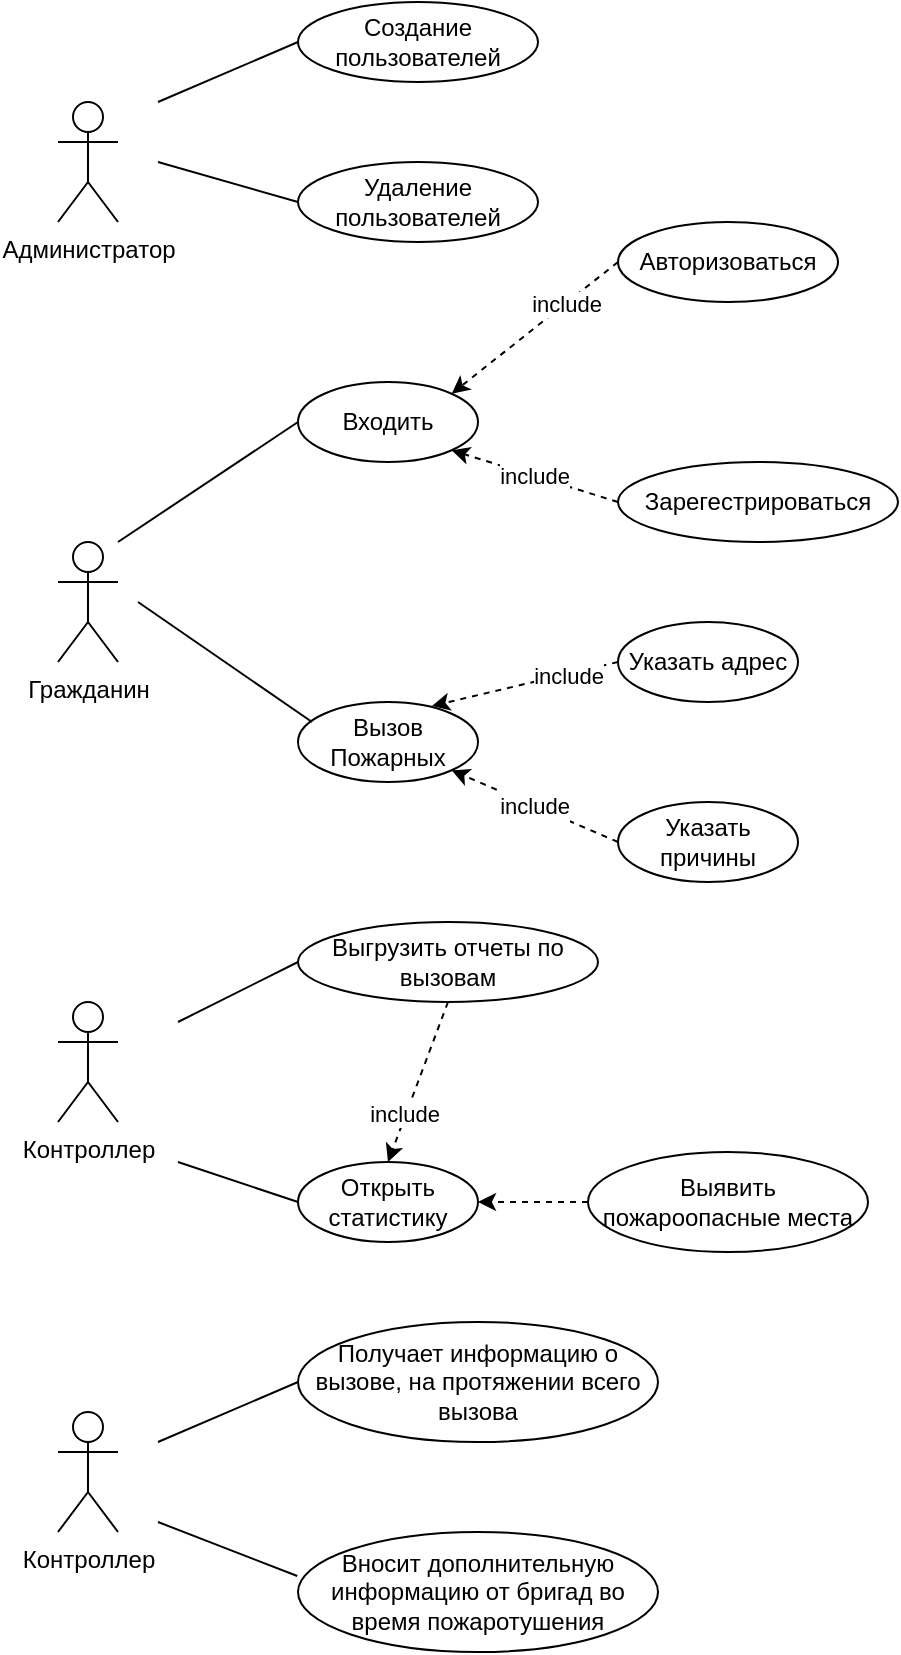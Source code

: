 <mxfile version="17.2.1" type="device"><diagram id="o94YHucLOawZnVTJx4kV" name="Страница 1"><mxGraphModel dx="1038" dy="1818" grid="1" gridSize="10" guides="1" tooltips="1" connect="1" arrows="1" fold="1" page="1" pageScale="1" pageWidth="827" pageHeight="1169" math="0" shadow="0"><root><mxCell id="0"/><mxCell id="1" parent="0"/><mxCell id="mqY6fcJbKHWLycq7MiPL-1" value="Гражданин" style="shape=umlActor;verticalLabelPosition=bottom;verticalAlign=top;html=1;" parent="1" vertex="1"><mxGeometry x="40" y="-850" width="30" height="60" as="geometry"/></mxCell><mxCell id="mqY6fcJbKHWLycq7MiPL-3" value="Входить" style="ellipse;whiteSpace=wrap;html=1;" parent="1" vertex="1"><mxGeometry x="160" y="-930" width="90" height="40" as="geometry"/></mxCell><mxCell id="mqY6fcJbKHWLycq7MiPL-5" value="Вызов Пожарных" style="ellipse;whiteSpace=wrap;html=1;" parent="1" vertex="1"><mxGeometry x="160" y="-770" width="90" height="40" as="geometry"/></mxCell><mxCell id="mqY6fcJbKHWLycq7MiPL-8" value="" style="endArrow=none;html=1;rounded=0;entryX=0;entryY=0.5;entryDx=0;entryDy=0;" parent="1" target="mqY6fcJbKHWLycq7MiPL-3" edge="1"><mxGeometry width="50" height="50" relative="1" as="geometry"><mxPoint x="70" y="-850" as="sourcePoint"/><mxPoint x="120" y="-900" as="targetPoint"/></mxGeometry></mxCell><mxCell id="mqY6fcJbKHWLycq7MiPL-9" value="" style="endArrow=none;html=1;rounded=0;entryX=0.078;entryY=0.25;entryDx=0;entryDy=0;entryPerimeter=0;" parent="1" target="mqY6fcJbKHWLycq7MiPL-5" edge="1"><mxGeometry width="50" height="50" relative="1" as="geometry"><mxPoint x="80" y="-820" as="sourcePoint"/><mxPoint x="150" y="-870" as="targetPoint"/></mxGeometry></mxCell><mxCell id="mqY6fcJbKHWLycq7MiPL-12" value="Авторизоваться" style="ellipse;whiteSpace=wrap;html=1;" parent="1" vertex="1"><mxGeometry x="320" y="-1010" width="110" height="40" as="geometry"/></mxCell><mxCell id="mqY6fcJbKHWLycq7MiPL-13" value="Зарегестрироваться" style="ellipse;whiteSpace=wrap;html=1;" parent="1" vertex="1"><mxGeometry x="320" y="-890" width="140" height="40" as="geometry"/></mxCell><mxCell id="mqY6fcJbKHWLycq7MiPL-15" value="" style="endArrow=classic;html=1;rounded=0;exitX=0;exitY=0.5;exitDx=0;exitDy=0;entryX=1;entryY=0;entryDx=0;entryDy=0;dashed=1;endFill=1;" parent="1" source="mqY6fcJbKHWLycq7MiPL-12" target="mqY6fcJbKHWLycq7MiPL-3" edge="1"><mxGeometry width="50" height="50" relative="1" as="geometry"><mxPoint x="260" y="-930" as="sourcePoint"/><mxPoint x="240" y="-940" as="targetPoint"/></mxGeometry></mxCell><mxCell id="G5s0HXTjqZBqD9w-4RqX-3" value="include" style="edgeLabel;html=1;align=center;verticalAlign=middle;resizable=0;points=[];" parent="mqY6fcJbKHWLycq7MiPL-15" vertex="1" connectable="0"><mxGeometry x="-0.382" relative="1" as="geometry"><mxPoint as="offset"/></mxGeometry></mxCell><mxCell id="mqY6fcJbKHWLycq7MiPL-17" value="include" style="endArrow=classic;html=1;rounded=0;dashed=1;entryX=1;entryY=1;entryDx=0;entryDy=0;exitX=0;exitY=0.5;exitDx=0;exitDy=0;endFill=1;" parent="1" source="mqY6fcJbKHWLycq7MiPL-13" target="mqY6fcJbKHWLycq7MiPL-3" edge="1"><mxGeometry width="50" height="50" relative="1" as="geometry"><mxPoint x="330" y="-600" as="sourcePoint"/><mxPoint x="380" y="-650" as="targetPoint"/></mxGeometry></mxCell><mxCell id="mqY6fcJbKHWLycq7MiPL-18" value="Указать адрес" style="ellipse;whiteSpace=wrap;html=1;" parent="1" vertex="1"><mxGeometry x="320" y="-810" width="90" height="40" as="geometry"/></mxCell><mxCell id="mqY6fcJbKHWLycq7MiPL-19" value="Указать причины" style="ellipse;whiteSpace=wrap;html=1;" parent="1" vertex="1"><mxGeometry x="320" y="-720" width="90" height="40" as="geometry"/></mxCell><mxCell id="mqY6fcJbKHWLycq7MiPL-22" value="" style="endArrow=classic;html=1;rounded=0;dashed=1;exitX=0;exitY=0.5;exitDx=0;exitDy=0;entryX=0.744;entryY=0.05;entryDx=0;entryDy=0;entryPerimeter=0;" parent="1" source="mqY6fcJbKHWLycq7MiPL-18" target="mqY6fcJbKHWLycq7MiPL-5" edge="1"><mxGeometry width="50" height="50" relative="1" as="geometry"><mxPoint x="280" y="-790" as="sourcePoint"/><mxPoint x="236.82" y="-764.142" as="targetPoint"/></mxGeometry></mxCell><mxCell id="G5s0HXTjqZBqD9w-4RqX-1" value="include" style="edgeLabel;html=1;align=center;verticalAlign=middle;resizable=0;points=[];" parent="mqY6fcJbKHWLycq7MiPL-22" vertex="1" connectable="0"><mxGeometry x="-0.456" y="1" relative="1" as="geometry"><mxPoint as="offset"/></mxGeometry></mxCell><mxCell id="mqY6fcJbKHWLycq7MiPL-23" value="&#10;&#10;&lt;span style=&quot;color: rgb(0, 0, 0); font-family: helvetica; font-size: 11px; font-style: normal; font-weight: 400; letter-spacing: normal; text-align: center; text-indent: 0px; text-transform: none; word-spacing: 0px; background-color: rgb(255, 255, 255); display: inline; float: none;&quot;&gt;include&lt;/span&gt;&#10;&#10;" style="endArrow=classic;html=1;rounded=0;dashed=1;exitX=0;exitY=0.5;exitDx=0;exitDy=0;entryX=1;entryY=1;entryDx=0;entryDy=0;" parent="1" source="mqY6fcJbKHWLycq7MiPL-19" target="mqY6fcJbKHWLycq7MiPL-5" edge="1"><mxGeometry width="50" height="50" relative="1" as="geometry"><mxPoint x="263.18" y="-700" as="sourcePoint"/><mxPoint x="220.0" y="-674.142" as="targetPoint"/></mxGeometry></mxCell><mxCell id="mqY6fcJbKHWLycq7MiPL-29" value="Администратор&lt;br&gt;" style="shape=umlActor;verticalLabelPosition=bottom;verticalAlign=top;html=1;" parent="1" vertex="1"><mxGeometry x="40" y="-1070" width="30" height="60" as="geometry"/></mxCell><mxCell id="mqY6fcJbKHWLycq7MiPL-30" value="Создание пользователей" style="ellipse;whiteSpace=wrap;html=1;" parent="1" vertex="1"><mxGeometry x="160" y="-1120" width="120" height="40" as="geometry"/></mxCell><mxCell id="mqY6fcJbKHWLycq7MiPL-31" value="Удаление пользователей" style="ellipse;whiteSpace=wrap;html=1;" parent="1" vertex="1"><mxGeometry x="160" y="-1040" width="120" height="40" as="geometry"/></mxCell><mxCell id="mqY6fcJbKHWLycq7MiPL-32" value="" style="endArrow=none;html=1;rounded=0;entryX=0;entryY=0.5;entryDx=0;entryDy=0;" parent="1" target="mqY6fcJbKHWLycq7MiPL-30" edge="1"><mxGeometry width="50" height="50" relative="1" as="geometry"><mxPoint x="90" y="-1070" as="sourcePoint"/><mxPoint x="340" y="-1160" as="targetPoint"/></mxGeometry></mxCell><mxCell id="mqY6fcJbKHWLycq7MiPL-33" value="" style="endArrow=none;html=1;rounded=0;entryX=0;entryY=0.5;entryDx=0;entryDy=0;" parent="1" target="mqY6fcJbKHWLycq7MiPL-31" edge="1"><mxGeometry width="50" height="50" relative="1" as="geometry"><mxPoint x="90" y="-1040" as="sourcePoint"/><mxPoint x="170" y="-1090" as="targetPoint"/></mxGeometry></mxCell><mxCell id="mqY6fcJbKHWLycq7MiPL-34" value="Контроллер&lt;br&gt;" style="shape=umlActor;verticalLabelPosition=bottom;verticalAlign=top;html=1;outlineConnect=0;" parent="1" vertex="1"><mxGeometry x="40" y="-620" width="30" height="60" as="geometry"/></mxCell><mxCell id="mqY6fcJbKHWLycq7MiPL-36" value="Выгрузить отчеты&amp;nbsp;по вызовам" style="ellipse;whiteSpace=wrap;html=1;" parent="1" vertex="1"><mxGeometry x="160" y="-660" width="150" height="40" as="geometry"/></mxCell><mxCell id="mqY6fcJbKHWLycq7MiPL-37" value="Открыть статистику" style="ellipse;whiteSpace=wrap;html=1;" parent="1" vertex="1"><mxGeometry x="160" y="-540" width="90" height="40" as="geometry"/></mxCell><mxCell id="mqY6fcJbKHWLycq7MiPL-39" value="" style="endArrow=none;html=1;rounded=0;entryX=0;entryY=0.5;entryDx=0;entryDy=0;" parent="1" target="mqY6fcJbKHWLycq7MiPL-36" edge="1"><mxGeometry width="50" height="50" relative="1" as="geometry"><mxPoint x="100" y="-610" as="sourcePoint"/><mxPoint x="250" y="-740" as="targetPoint"/></mxGeometry></mxCell><mxCell id="mqY6fcJbKHWLycq7MiPL-40" value="" style="endArrow=none;html=1;rounded=0;entryX=0;entryY=0.5;entryDx=0;entryDy=0;" parent="1" target="mqY6fcJbKHWLycq7MiPL-37" edge="1"><mxGeometry width="50" height="50" relative="1" as="geometry"><mxPoint x="100" y="-540" as="sourcePoint"/><mxPoint x="150" y="-520" as="targetPoint"/></mxGeometry></mxCell><mxCell id="mqY6fcJbKHWLycq7MiPL-43" value="" style="endArrow=classic;html=1;rounded=0;exitX=0.5;exitY=1;exitDx=0;exitDy=0;dashed=1;entryX=0.5;entryY=0;entryDx=0;entryDy=0;" parent="1" source="mqY6fcJbKHWLycq7MiPL-36" target="mqY6fcJbKHWLycq7MiPL-37" edge="1"><mxGeometry width="50" height="50" relative="1" as="geometry"><mxPoint x="200" y="-480" as="sourcePoint"/><mxPoint x="270" y="-570" as="targetPoint"/></mxGeometry></mxCell><mxCell id="G5s0HXTjqZBqD9w-4RqX-2" value="include" style="edgeLabel;html=1;align=center;verticalAlign=middle;resizable=0;points=[];" parent="mqY6fcJbKHWLycq7MiPL-43" vertex="1" connectable="0"><mxGeometry x="0.408" y="-1" relative="1" as="geometry"><mxPoint as="offset"/></mxGeometry></mxCell><mxCell id="mqY6fcJbKHWLycq7MiPL-44" value="Выявить пожароопасные места" style="ellipse;whiteSpace=wrap;html=1;" parent="1" vertex="1"><mxGeometry x="305" y="-545" width="140" height="50" as="geometry"/></mxCell><mxCell id="mqY6fcJbKHWLycq7MiPL-45" value="" style="endArrow=classic;html=1;rounded=0;exitX=0;exitY=0.5;exitDx=0;exitDy=0;dashed=1;entryX=1;entryY=0.5;entryDx=0;entryDy=0;" parent="1" source="mqY6fcJbKHWLycq7MiPL-44" target="mqY6fcJbKHWLycq7MiPL-37" edge="1"><mxGeometry width="50" height="50" relative="1" as="geometry"><mxPoint x="245" y="-610" as="sourcePoint"/><mxPoint x="215" y="-530" as="targetPoint"/></mxGeometry></mxCell><mxCell id="4L4Ld8tULx02CblQZgZL-1" value="Контроллер&lt;br&gt;" style="shape=umlActor;verticalLabelPosition=bottom;verticalAlign=top;html=1;outlineConnect=0;" vertex="1" parent="1"><mxGeometry x="40" y="-415" width="30" height="60" as="geometry"/></mxCell><mxCell id="4L4Ld8tULx02CblQZgZL-2" value="Получает информацию о вызове, на протяжении всего вызова" style="ellipse;whiteSpace=wrap;html=1;" vertex="1" parent="1"><mxGeometry x="160" y="-460" width="180" height="60" as="geometry"/></mxCell><mxCell id="4L4Ld8tULx02CblQZgZL-3" value="Вносит дополнительную информацию от бригад во время пожаротушения" style="ellipse;whiteSpace=wrap;html=1;" vertex="1" parent="1"><mxGeometry x="160" y="-355" width="180" height="60" as="geometry"/></mxCell><mxCell id="4L4Ld8tULx02CblQZgZL-4" value="" style="endArrow=none;html=1;rounded=0;entryX=0;entryY=0.5;entryDx=0;entryDy=0;" edge="1" parent="1" target="4L4Ld8tULx02CblQZgZL-2"><mxGeometry width="50" height="50" relative="1" as="geometry"><mxPoint x="90" y="-400" as="sourcePoint"/><mxPoint x="410" y="-540" as="targetPoint"/></mxGeometry></mxCell><mxCell id="4L4Ld8tULx02CblQZgZL-5" value="" style="endArrow=none;html=1;rounded=0;entryX=-0.002;entryY=0.367;entryDx=0;entryDy=0;entryPerimeter=0;" edge="1" parent="1" target="4L4Ld8tULx02CblQZgZL-3"><mxGeometry width="50" height="50" relative="1" as="geometry"><mxPoint x="90" y="-360" as="sourcePoint"/><mxPoint x="170" y="-420" as="targetPoint"/></mxGeometry></mxCell></root></mxGraphModel></diagram></mxfile>